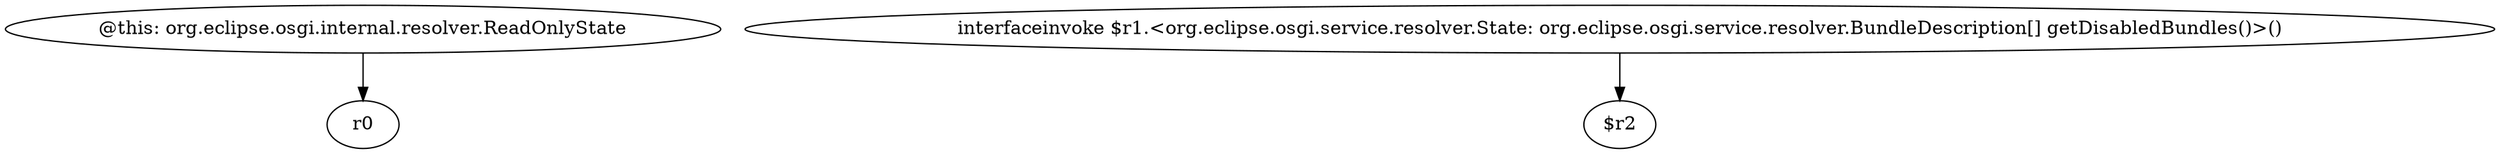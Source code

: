 digraph g {
0[label="@this: org.eclipse.osgi.internal.resolver.ReadOnlyState"]
1[label="r0"]
0->1[label=""]
2[label="interfaceinvoke $r1.<org.eclipse.osgi.service.resolver.State: org.eclipse.osgi.service.resolver.BundleDescription[] getDisabledBundles()>()"]
3[label="$r2"]
2->3[label=""]
}